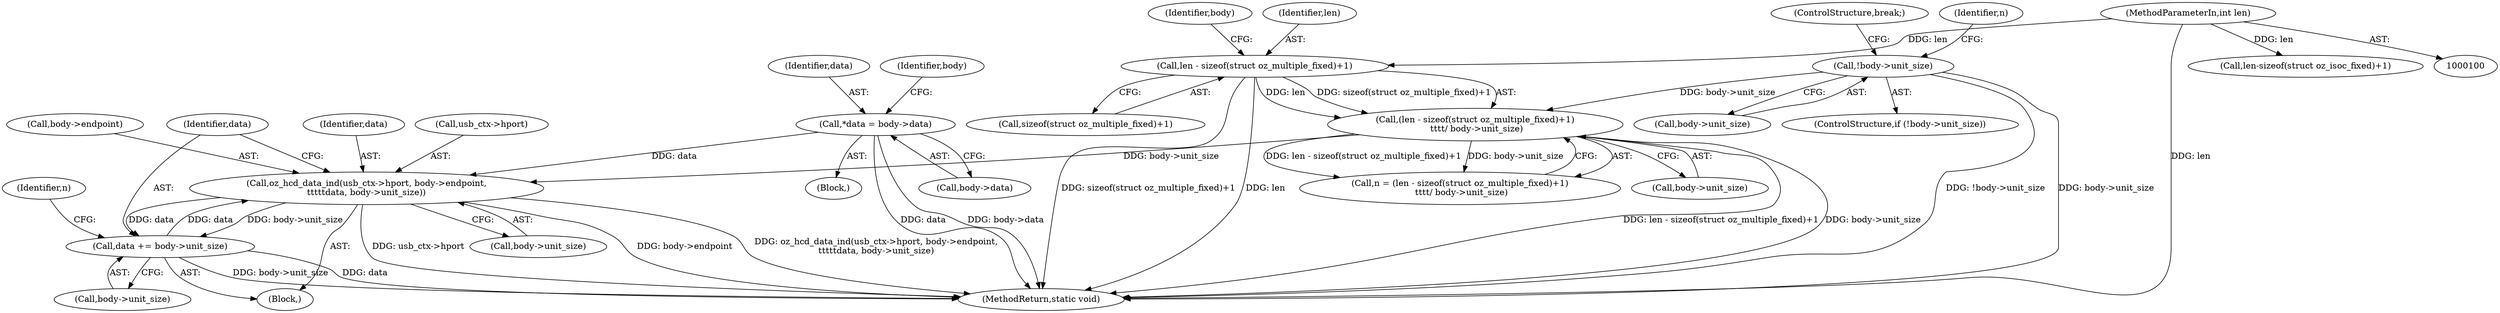 digraph "0_linux_04bf464a5dfd9ade0dda918e44366c2c61fce80b@pointer" {
"1000153" [label="(Call,oz_hcd_data_ind(usb_ctx->hport, body->endpoint,\n\t\t\t\t\tdata, body->unit_size))"];
"1000125" [label="(Call,*data = body->data)"];
"1000164" [label="(Call,data += body->unit_size)"];
"1000153" [label="(Call,oz_hcd_data_ind(usb_ctx->hport, body->endpoint,\n\t\t\t\t\tdata, body->unit_size))"];
"1000139" [label="(Call,(len - sizeof(struct oz_multiple_fixed)+1)\n \t\t\t\t/ body->unit_size)"];
"1000140" [label="(Call,len - sizeof(struct oz_multiple_fixed)+1)"];
"1000103" [label="(MethodParameterIn,int len)"];
"1000132" [label="(Call,!body->unit_size)"];
"1000136" [label="(ControlStructure,break;)"];
"1000165" [label="(Identifier,data)"];
"1000126" [label="(Identifier,data)"];
"1000153" [label="(Call,oz_hcd_data_ind(usb_ctx->hport, body->endpoint,\n\t\t\t\t\tdata, body->unit_size))"];
"1000181" [label="(Call,len-sizeof(struct oz_isoc_fixed)+1)"];
"1000133" [label="(Call,body->unit_size)"];
"1000161" [label="(Call,body->unit_size)"];
"1000164" [label="(Call,data += body->unit_size)"];
"1000154" [label="(Call,usb_ctx->hport)"];
"1000103" [label="(MethodParameterIn,int len)"];
"1000134" [label="(Identifier,body)"];
"1000138" [label="(Identifier,n)"];
"1000127" [label="(Call,body->data)"];
"1000147" [label="(Identifier,body)"];
"1000166" [label="(Call,body->unit_size)"];
"1000233" [label="(MethodReturn,static void)"];
"1000151" [label="(Identifier,n)"];
"1000131" [label="(ControlStructure,if (!body->unit_size))"];
"1000117" [label="(Block,)"];
"1000139" [label="(Call,(len - sizeof(struct oz_multiple_fixed)+1)\n \t\t\t\t/ body->unit_size)"];
"1000146" [label="(Call,body->unit_size)"];
"1000157" [label="(Call,body->endpoint)"];
"1000140" [label="(Call,len - sizeof(struct oz_multiple_fixed)+1)"];
"1000160" [label="(Identifier,data)"];
"1000142" [label="(Call,sizeof(struct oz_multiple_fixed)+1)"];
"1000125" [label="(Call,*data = body->data)"];
"1000137" [label="(Call,n = (len - sizeof(struct oz_multiple_fixed)+1)\n \t\t\t\t/ body->unit_size)"];
"1000141" [label="(Identifier,len)"];
"1000152" [label="(Block,)"];
"1000132" [label="(Call,!body->unit_size)"];
"1000153" -> "1000152"  [label="AST: "];
"1000153" -> "1000161"  [label="CFG: "];
"1000154" -> "1000153"  [label="AST: "];
"1000157" -> "1000153"  [label="AST: "];
"1000160" -> "1000153"  [label="AST: "];
"1000161" -> "1000153"  [label="AST: "];
"1000165" -> "1000153"  [label="CFG: "];
"1000153" -> "1000233"  [label="DDG: usb_ctx->hport"];
"1000153" -> "1000233"  [label="DDG: body->endpoint"];
"1000153" -> "1000233"  [label="DDG: oz_hcd_data_ind(usb_ctx->hport, body->endpoint,\n\t\t\t\t\tdata, body->unit_size)"];
"1000125" -> "1000153"  [label="DDG: data"];
"1000164" -> "1000153"  [label="DDG: data"];
"1000139" -> "1000153"  [label="DDG: body->unit_size"];
"1000153" -> "1000164"  [label="DDG: body->unit_size"];
"1000153" -> "1000164"  [label="DDG: data"];
"1000125" -> "1000117"  [label="AST: "];
"1000125" -> "1000127"  [label="CFG: "];
"1000126" -> "1000125"  [label="AST: "];
"1000127" -> "1000125"  [label="AST: "];
"1000134" -> "1000125"  [label="CFG: "];
"1000125" -> "1000233"  [label="DDG: data"];
"1000125" -> "1000233"  [label="DDG: body->data"];
"1000164" -> "1000152"  [label="AST: "];
"1000164" -> "1000166"  [label="CFG: "];
"1000165" -> "1000164"  [label="AST: "];
"1000166" -> "1000164"  [label="AST: "];
"1000151" -> "1000164"  [label="CFG: "];
"1000164" -> "1000233"  [label="DDG: body->unit_size"];
"1000164" -> "1000233"  [label="DDG: data"];
"1000139" -> "1000137"  [label="AST: "];
"1000139" -> "1000146"  [label="CFG: "];
"1000140" -> "1000139"  [label="AST: "];
"1000146" -> "1000139"  [label="AST: "];
"1000137" -> "1000139"  [label="CFG: "];
"1000139" -> "1000233"  [label="DDG: len - sizeof(struct oz_multiple_fixed)+1"];
"1000139" -> "1000233"  [label="DDG: body->unit_size"];
"1000139" -> "1000137"  [label="DDG: len - sizeof(struct oz_multiple_fixed)+1"];
"1000139" -> "1000137"  [label="DDG: body->unit_size"];
"1000140" -> "1000139"  [label="DDG: len"];
"1000140" -> "1000139"  [label="DDG: sizeof(struct oz_multiple_fixed)+1"];
"1000132" -> "1000139"  [label="DDG: body->unit_size"];
"1000140" -> "1000142"  [label="CFG: "];
"1000141" -> "1000140"  [label="AST: "];
"1000142" -> "1000140"  [label="AST: "];
"1000147" -> "1000140"  [label="CFG: "];
"1000140" -> "1000233"  [label="DDG: sizeof(struct oz_multiple_fixed)+1"];
"1000140" -> "1000233"  [label="DDG: len"];
"1000103" -> "1000140"  [label="DDG: len"];
"1000103" -> "1000100"  [label="AST: "];
"1000103" -> "1000233"  [label="DDG: len"];
"1000103" -> "1000181"  [label="DDG: len"];
"1000132" -> "1000131"  [label="AST: "];
"1000132" -> "1000133"  [label="CFG: "];
"1000133" -> "1000132"  [label="AST: "];
"1000136" -> "1000132"  [label="CFG: "];
"1000138" -> "1000132"  [label="CFG: "];
"1000132" -> "1000233"  [label="DDG: !body->unit_size"];
"1000132" -> "1000233"  [label="DDG: body->unit_size"];
}
